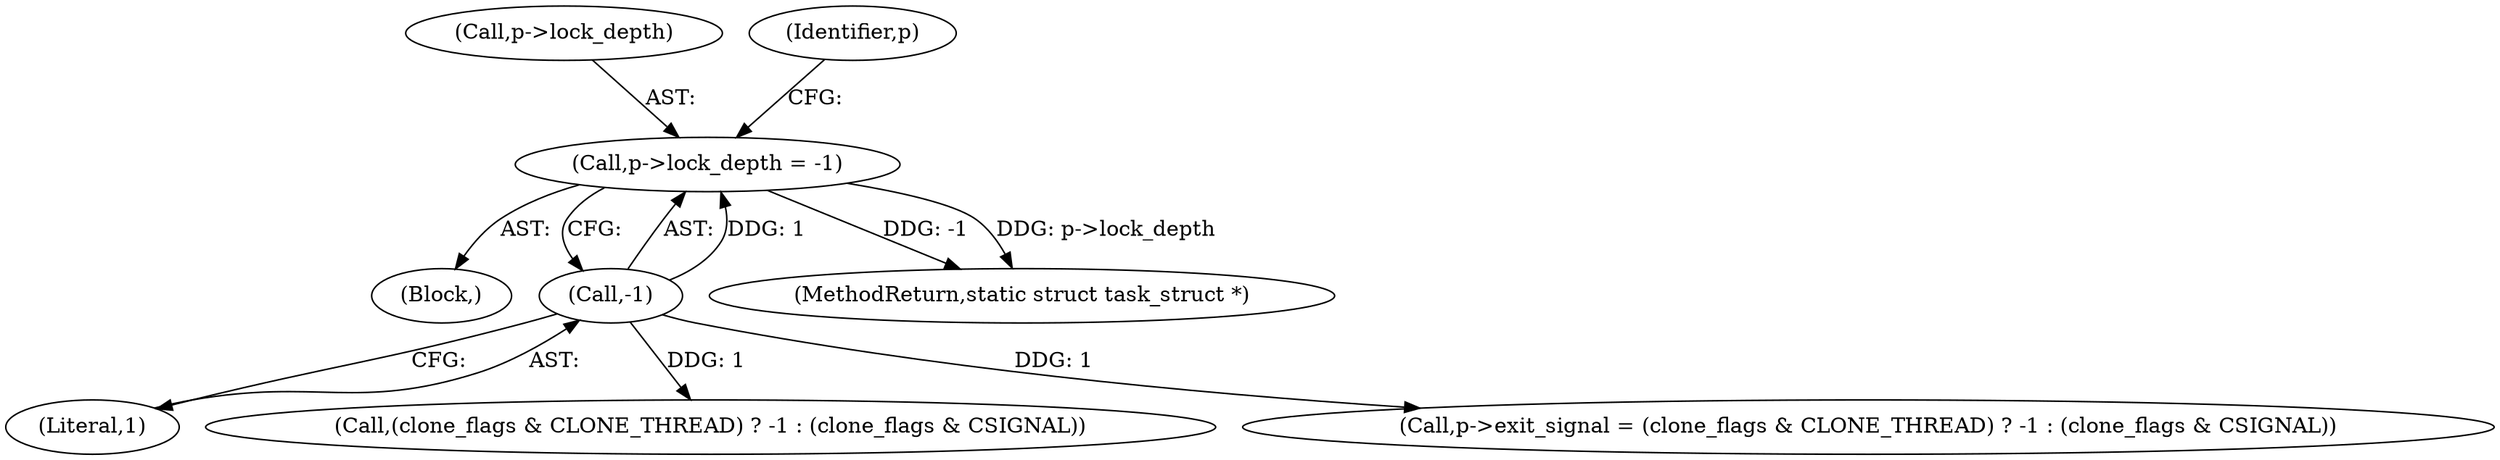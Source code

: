 digraph "0_linux_b69f2292063d2caf37ca9aec7d63ded203701bf3_1@pointer" {
"1000385" [label="(Call,p->lock_depth = -1)"];
"1000389" [label="(Call,-1)"];
"1000130" [label="(Block,)"];
"1000390" [label="(Literal,1)"];
"1001149" [label="(MethodReturn,static struct task_struct *)"];
"1000385" [label="(Call,p->lock_depth = -1)"];
"1000386" [label="(Call,p->lock_depth)"];
"1000394" [label="(Identifier,p)"];
"1000776" [label="(Call,(clone_flags & CLONE_THREAD) ? -1 : (clone_flags & CSIGNAL))"];
"1000772" [label="(Call,p->exit_signal = (clone_flags & CLONE_THREAD) ? -1 : (clone_flags & CSIGNAL))"];
"1000389" [label="(Call,-1)"];
"1000385" -> "1000130"  [label="AST: "];
"1000385" -> "1000389"  [label="CFG: "];
"1000386" -> "1000385"  [label="AST: "];
"1000389" -> "1000385"  [label="AST: "];
"1000394" -> "1000385"  [label="CFG: "];
"1000385" -> "1001149"  [label="DDG: -1"];
"1000385" -> "1001149"  [label="DDG: p->lock_depth"];
"1000389" -> "1000385"  [label="DDG: 1"];
"1000389" -> "1000390"  [label="CFG: "];
"1000390" -> "1000389"  [label="AST: "];
"1000389" -> "1000772"  [label="DDG: 1"];
"1000389" -> "1000776"  [label="DDG: 1"];
}
